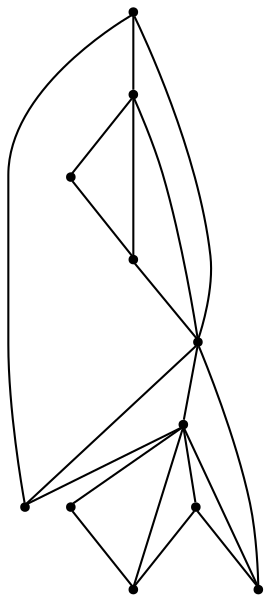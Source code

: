 graph {
  node [shape=point,comment="{\"directed\":false,\"doi\":\"10.1007/978-3-030-92931-2_12\",\"figure\":\"11 (2)\"}"]

  v0 [pos="1524.663719772407,230.15037082738098"]
  v1 [pos="1478.2094237826655,382.46006058475933"]
  v2 [pos="1386.0082847442804,205.62996006589702"]
  v3 [pos="1458.515613908492,277.782344634405"]
  v4 [pos="1387.912757854333,324.1308655483701"]
  v5 [pos="1362.4503021092323,406.83040054543943"]
  v6 [pos="1387.1126883828579,350.4678479630895"]
  v7 [pos="1240.0891447625231,423.2286390556159"]
  v8 [pos="1334.2792341238717,380.934974665857"]
  v9 [pos="1250.792983113611,364.4240628346989"]
  v10 [pos="1357.120320937794,367.9913293478084"]

  v0 -- v1 [id="-1",pos="1524.663719772407,230.15037082738098 1478.2094237826655,382.46006058475933 1478.2094237826655,382.46006058475933 1478.2094237826655,382.46006058475933"]
  v7 -- v4 [id="-2",pos="1240.0891447625231,423.2286390556159 1387.912757854333,324.1308655483701 1387.912757854333,324.1308655483701 1387.912757854333,324.1308655483701"]
  v9 -- v10 [id="-3",pos="1250.792983113611,364.4240628346989 1357.120320937794,367.9913293478084 1357.120320937794,367.9913293478084 1357.120320937794,367.9913293478084"]
  v9 -- v6 [id="-4",pos="1250.792983113611,364.4240628346989 1387.1126883828579,350.4678479630895 1387.1126883828579,350.4678479630895 1387.1126883828579,350.4678479630895"]
  v8 -- v10 [id="-5",pos="1334.2792341238717,380.934974665857 1357.120320937794,367.9913293478084 1357.120320937794,367.9913293478084 1357.120320937794,367.9913293478084"]
  v10 -- v5 [id="-6",pos="1357.120320937794,367.9913293478084 1362.4503021092323,406.83040054543943 1362.4503021092323,406.83040054543943 1362.4503021092323,406.83040054543943"]
  v5 -- v9 [id="-7",pos="1362.4503021092323,406.83040054543943 1250.792983113611,364.4240628346989 1250.792983113611,364.4240628346989 1250.792983113611,364.4240628346989"]
  v5 -- v1 [id="-8",pos="1362.4503021092323,406.83040054543943 1478.2094237826655,382.46006058475933 1478.2094237826655,382.46006058475933 1478.2094237826655,382.46006058475933"]
  v5 -- v8 [id="-9",pos="1362.4503021092323,406.83040054543943 1334.2792341238717,380.934974665857 1334.2792341238717,380.934974665857 1334.2792341238717,380.934974665857"]
  v6 -- v3 [id="-10",pos="1387.1126883828579,350.4678479630895 1458.515613908492,277.782344634405 1458.515613908492,277.782344634405 1458.515613908492,277.782344634405"]
  v2 -- v7 [id="-11",pos="1386.0082847442804,205.62996006589702 1240.0891447625231,423.2286390556159 1240.0891447625231,423.2286390556159 1240.0891447625231,423.2286390556159"]
  v6 -- v5 [id="-12",pos="1387.1126883828579,350.4678479630895 1362.4503021092323,406.83040054543943 1362.4503021092323,406.83040054543943 1362.4503021092323,406.83040054543943"]
  v4 -- v2 [id="-13",pos="1387.912757854333,324.1308655483701 1386.0082847442804,205.62996006589702 1386.0082847442804,205.62996006589702 1386.0082847442804,205.62996006589702"]
  v4 -- v3 [id="-14",pos="1387.912757854333,324.1308655483701 1458.515613908492,277.782344634405 1458.515613908492,277.782344634405 1458.515613908492,277.782344634405"]
  v3 -- v5 [id="-15",pos="1458.515613908492,277.782344634405 1362.4503021092323,406.83040054543943 1362.4503021092323,406.83040054543943 1362.4503021092323,406.83040054543943"]
  v3 -- v0 [id="-17",pos="1458.515613908492,277.782344634405 1524.663719772407,230.15037082738098 1524.663719772407,230.15037082738098 1524.663719772407,230.15037082738098"]
  v3 -- v1 [id="-18",pos="1458.515613908492,277.782344634405 1478.2094237826655,382.46006058475933 1478.2094237826655,382.46006058475933 1478.2094237826655,382.46006058475933"]
  v3 -- v2 [id="-19",pos="1458.515613908492,277.782344634405 1386.0082847442804,205.62996006589702 1386.0082847442804,205.62996006589702 1386.0082847442804,205.62996006589702"]
  v0 -- v2 [id="-20",pos="1524.663719772407,230.15037082738098 1386.0082847442804,205.62996006589702 1386.0082847442804,205.62996006589702 1386.0082847442804,205.62996006589702"]
}